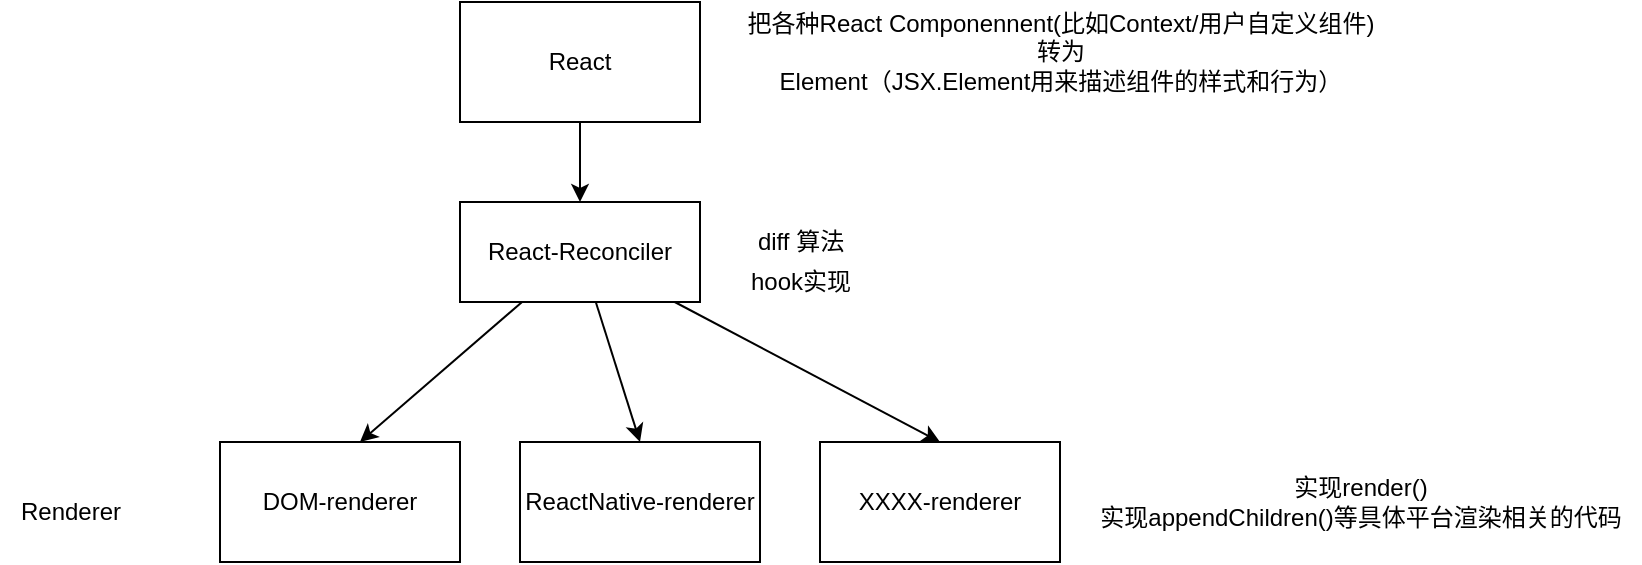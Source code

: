 <mxfile>
    <diagram id="5daLfXL7AmMGCzRy5MZy" name="Page-1">
        <mxGraphModel dx="1638" dy="524" grid="1" gridSize="10" guides="1" tooltips="1" connect="1" arrows="1" fold="1" page="1" pageScale="1" pageWidth="850" pageHeight="1100" math="0" shadow="0">
            <root>
                <mxCell id="0"/>
                <mxCell id="1" parent="0"/>
                <mxCell id="9" style="edgeStyle=none;html=1;" parent="1" source="2" target="3" edge="1">
                    <mxGeometry relative="1" as="geometry"/>
                </mxCell>
                <mxCell id="2" value="React" style="rounded=0;whiteSpace=wrap;html=1;" parent="1" vertex="1">
                    <mxGeometry x="180" y="100" width="120" height="60" as="geometry"/>
                </mxCell>
                <mxCell id="10" style="edgeStyle=none;html=1;entryX=0.583;entryY=0;entryDx=0;entryDy=0;entryPerimeter=0;" parent="1" source="3" target="6" edge="1">
                    <mxGeometry relative="1" as="geometry"/>
                </mxCell>
                <mxCell id="11" style="edgeStyle=none;html=1;entryX=0.5;entryY=0;entryDx=0;entryDy=0;" parent="1" source="3" target="7" edge="1">
                    <mxGeometry relative="1" as="geometry"/>
                </mxCell>
                <mxCell id="12" style="edgeStyle=none;html=1;entryX=0.5;entryY=0;entryDx=0;entryDy=0;" parent="1" source="3" target="8" edge="1">
                    <mxGeometry relative="1" as="geometry"/>
                </mxCell>
                <mxCell id="3" value="React-Reconciler" style="rounded=0;whiteSpace=wrap;html=1;" parent="1" vertex="1">
                    <mxGeometry x="180" y="200" width="120" height="50" as="geometry"/>
                </mxCell>
                <mxCell id="4" value="diff 算法" style="text;html=1;align=center;verticalAlign=middle;resizable=0;points=[];autosize=1;strokeColor=none;fillColor=none;" parent="1" vertex="1">
                    <mxGeometry x="320" y="210" width="60" height="20" as="geometry"/>
                </mxCell>
                <mxCell id="5" value="hook实现" style="text;html=1;align=center;verticalAlign=middle;resizable=0;points=[];autosize=1;strokeColor=none;fillColor=none;" parent="1" vertex="1">
                    <mxGeometry x="315" y="230" width="70" height="20" as="geometry"/>
                </mxCell>
                <mxCell id="6" value="DOM-renderer" style="rounded=0;whiteSpace=wrap;html=1;" parent="1" vertex="1">
                    <mxGeometry x="60" y="320" width="120" height="60" as="geometry"/>
                </mxCell>
                <mxCell id="7" value="ReactNative-renderer" style="rounded=0;whiteSpace=wrap;html=1;" parent="1" vertex="1">
                    <mxGeometry x="210" y="320" width="120" height="60" as="geometry"/>
                </mxCell>
                <mxCell id="8" value="XXXX-renderer" style="rounded=0;whiteSpace=wrap;html=1;" parent="1" vertex="1">
                    <mxGeometry x="360" y="320" width="120" height="60" as="geometry"/>
                </mxCell>
                <mxCell id="13" value="实现render()&lt;br&gt;实现appendChildren()等具体平台渲染相关的代码" style="text;html=1;align=center;verticalAlign=middle;resizable=0;points=[];autosize=1;strokeColor=none;fillColor=none;" vertex="1" parent="1">
                    <mxGeometry x="490" y="335" width="280" height="30" as="geometry"/>
                </mxCell>
                <mxCell id="14" value="把各种React Componennent(比如Context/用户自定义组件)&lt;br&gt;&amp;nbsp;转为&amp;nbsp;&lt;br&gt;Element（JSX.Element用来描述组件的样式和行为）" style="text;html=1;align=center;verticalAlign=middle;resizable=0;points=[];autosize=1;strokeColor=none;fillColor=none;" vertex="1" parent="1">
                    <mxGeometry x="315" y="100" width="330" height="50" as="geometry"/>
                </mxCell>
                <mxCell id="15" value="Renderer" style="text;html=1;align=center;verticalAlign=middle;resizable=0;points=[];autosize=1;strokeColor=none;fillColor=none;" vertex="1" parent="1">
                    <mxGeometry x="-50" y="345" width="70" height="20" as="geometry"/>
                </mxCell>
            </root>
        </mxGraphModel>
    </diagram>
</mxfile>
